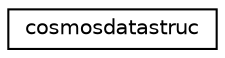 digraph "Graphical Class Hierarchy"
{
 // INTERACTIVE_SVG=YES
  edge [fontname="Helvetica",fontsize="10",labelfontname="Helvetica",labelfontsize="10"];
  node [fontname="Helvetica",fontsize="10",shape=record];
  rankdir="LR";
  Node0 [label="cosmosdatastruc",height=0.2,width=0.4,color="black", fillcolor="white", style="filled",URL="$structcosmosdatastruc.html",tooltip="JSON Name Space data structure. "];
}

